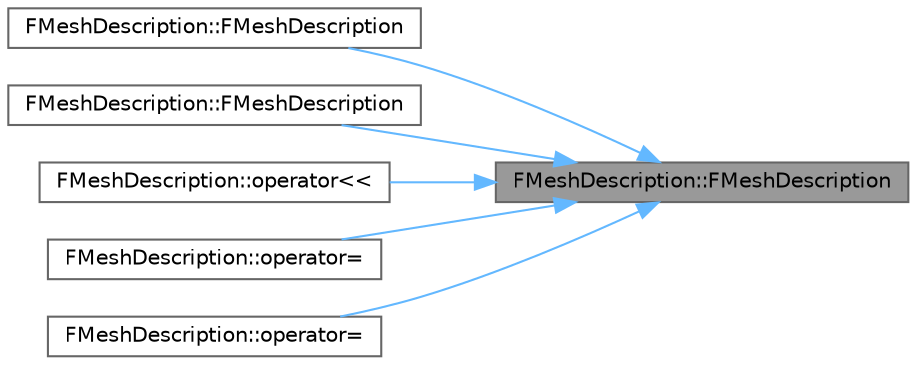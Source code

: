 digraph "FMeshDescription::FMeshDescription"
{
 // INTERACTIVE_SVG=YES
 // LATEX_PDF_SIZE
  bgcolor="transparent";
  edge [fontname=Helvetica,fontsize=10,labelfontname=Helvetica,labelfontsize=10];
  node [fontname=Helvetica,fontsize=10,shape=box,height=0.2,width=0.4];
  rankdir="RL";
  Node1 [id="Node000001",label="FMeshDescription::FMeshDescription",height=0.2,width=0.4,color="gray40", fillcolor="grey60", style="filled", fontcolor="black",tooltip=" "];
  Node1 -> Node2 [id="edge1_Node000001_Node000002",dir="back",color="steelblue1",style="solid",tooltip=" "];
  Node2 [id="Node000002",label="FMeshDescription::FMeshDescription",height=0.2,width=0.4,color="grey40", fillcolor="white", style="filled",URL="$da/d5f/structFMeshDescription.html#a4790dff5cdabe4cefa5daec84b4b295e",tooltip=" "];
  Node1 -> Node3 [id="edge2_Node000001_Node000003",dir="back",color="steelblue1",style="solid",tooltip=" "];
  Node3 [id="Node000003",label="FMeshDescription::FMeshDescription",height=0.2,width=0.4,color="grey40", fillcolor="white", style="filled",URL="$da/d5f/structFMeshDescription.html#ae01df1e7a0433d4b09ae5938b1206167",tooltip=" "];
  Node1 -> Node4 [id="edge3_Node000001_Node000004",dir="back",color="steelblue1",style="solid",tooltip=" "];
  Node4 [id="Node000004",label="FMeshDescription::operator\<\<",height=0.2,width=0.4,color="grey40", fillcolor="white", style="filled",URL="$da/d5f/structFMeshDescription.html#abcf3cdacc93e48cc1e7ee6da8d91f0be",tooltip=" "];
  Node1 -> Node5 [id="edge4_Node000001_Node000005",dir="back",color="steelblue1",style="solid",tooltip=" "];
  Node5 [id="Node000005",label="FMeshDescription::operator=",height=0.2,width=0.4,color="grey40", fillcolor="white", style="filled",URL="$da/d5f/structFMeshDescription.html#a89425342e73a8b3e912abdd2fa0adb95",tooltip=" "];
  Node1 -> Node6 [id="edge5_Node000001_Node000006",dir="back",color="steelblue1",style="solid",tooltip=" "];
  Node6 [id="Node000006",label="FMeshDescription::operator=",height=0.2,width=0.4,color="grey40", fillcolor="white", style="filled",URL="$da/d5f/structFMeshDescription.html#a94b61d188ae3de02e2cc07964ded080e",tooltip=" "];
}
